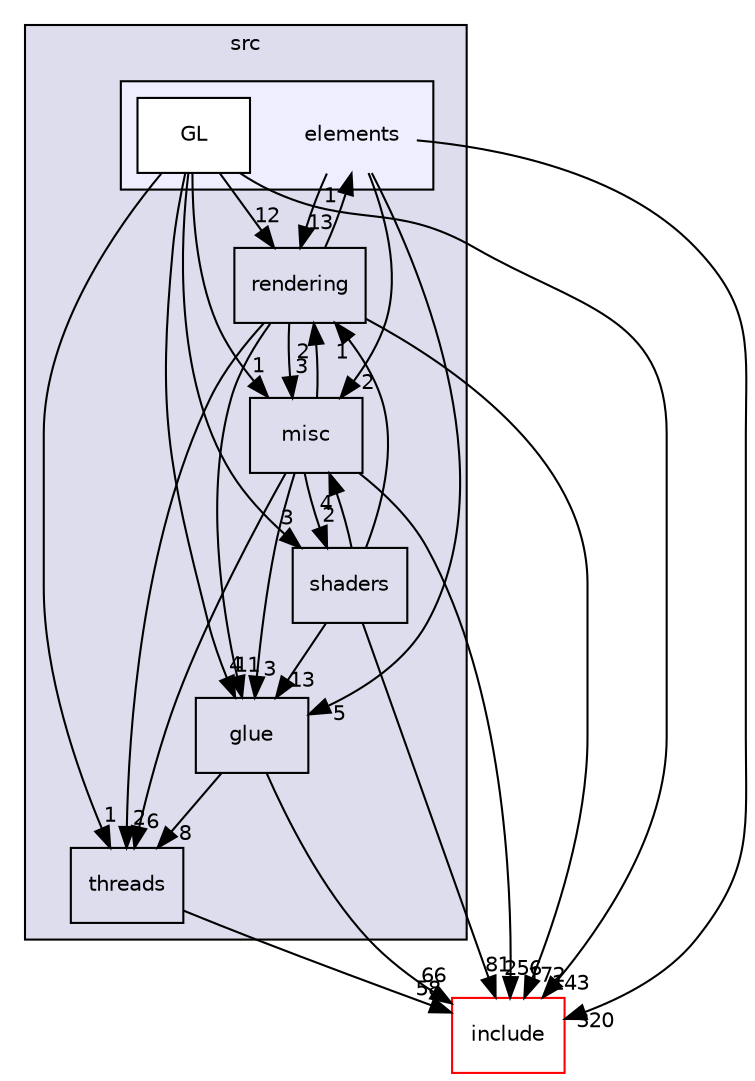 digraph "src/elements" {
  compound=true
  node [ fontsize="10", fontname="Helvetica"];
  edge [ labelfontsize="10", labelfontname="Helvetica"];
  subgraph clusterdir_68267d1309a1af8e8297ef4c3efbcdba {
    graph [ bgcolor="#ddddee", pencolor="black", label="src" fontname="Helvetica", fontsize="10", URL="dir_68267d1309a1af8e8297ef4c3efbcdba.html"]
  dir_1243271318b2b38807a3b1d2ca08dd72 [shape=box label="rendering" URL="dir_1243271318b2b38807a3b1d2ca08dd72.html"];
  dir_88826aa2a10e1882b573f502bc7f4b55 [shape=box label="misc" URL="dir_88826aa2a10e1882b573f502bc7f4b55.html"];
  dir_f2bd59bdb8f75ec501a29f05f69524a3 [shape=box label="glue" URL="dir_f2bd59bdb8f75ec501a29f05f69524a3.html"];
  dir_3454632d1a606e9a309cdaae2c26d5ae [shape=box label="threads" URL="dir_3454632d1a606e9a309cdaae2c26d5ae.html"];
  dir_0a4b4be470ccb3aa51643a03ee90aa9a [shape=box label="shaders" URL="dir_0a4b4be470ccb3aa51643a03ee90aa9a.html"];
  subgraph clusterdir_b2470cdf236b10787c6012057be7848d {
    graph [ bgcolor="#eeeeff", pencolor="black", label="" URL="dir_b2470cdf236b10787c6012057be7848d.html"];
    dir_b2470cdf236b10787c6012057be7848d [shape=plaintext label="elements"];
  dir_30e6e27e6d51b27ebb9851e31ff4928b [shape=box label="GL" fillcolor="white" style="filled" URL="dir_30e6e27e6d51b27ebb9851e31ff4928b.html"];
  }
  }
  dir_d44c64559bbebec7f509842c48db8b23 [shape=box label="include" fillcolor="white" style="filled" color="red" URL="dir_d44c64559bbebec7f509842c48db8b23.html"];
  dir_1243271318b2b38807a3b1d2ca08dd72->dir_3454632d1a606e9a309cdaae2c26d5ae [headlabel="2", labeldistance=1.5 headhref="dir_000077_000062.html"];
  dir_1243271318b2b38807a3b1d2ca08dd72->dir_88826aa2a10e1882b573f502bc7f4b55 [headlabel="3", labeldistance=1.5 headhref="dir_000077_000070.html"];
  dir_1243271318b2b38807a3b1d2ca08dd72->dir_b2470cdf236b10787c6012057be7848d [headlabel="1", labeldistance=1.5 headhref="dir_000077_000055.html"];
  dir_1243271318b2b38807a3b1d2ca08dd72->dir_d44c64559bbebec7f509842c48db8b23 [headlabel="172", labeldistance=1.5 headhref="dir_000077_000000.html"];
  dir_1243271318b2b38807a3b1d2ca08dd72->dir_f2bd59bdb8f75ec501a29f05f69524a3 [headlabel="11", labeldistance=1.5 headhref="dir_000077_000063.html"];
  dir_0a4b4be470ccb3aa51643a03ee90aa9a->dir_1243271318b2b38807a3b1d2ca08dd72 [headlabel="1", labeldistance=1.5 headhref="dir_000080_000077.html"];
  dir_0a4b4be470ccb3aa51643a03ee90aa9a->dir_88826aa2a10e1882b573f502bc7f4b55 [headlabel="4", labeldistance=1.5 headhref="dir_000080_000070.html"];
  dir_0a4b4be470ccb3aa51643a03ee90aa9a->dir_d44c64559bbebec7f509842c48db8b23 [headlabel="81", labeldistance=1.5 headhref="dir_000080_000000.html"];
  dir_0a4b4be470ccb3aa51643a03ee90aa9a->dir_f2bd59bdb8f75ec501a29f05f69524a3 [headlabel="13", labeldistance=1.5 headhref="dir_000080_000063.html"];
  dir_3454632d1a606e9a309cdaae2c26d5ae->dir_d44c64559bbebec7f509842c48db8b23 [headlabel="58", labeldistance=1.5 headhref="dir_000062_000000.html"];
  dir_30e6e27e6d51b27ebb9851e31ff4928b->dir_0a4b4be470ccb3aa51643a03ee90aa9a [headlabel="3", labeldistance=1.5 headhref="dir_000056_000080.html"];
  dir_30e6e27e6d51b27ebb9851e31ff4928b->dir_1243271318b2b38807a3b1d2ca08dd72 [headlabel="12", labeldistance=1.5 headhref="dir_000056_000077.html"];
  dir_30e6e27e6d51b27ebb9851e31ff4928b->dir_3454632d1a606e9a309cdaae2c26d5ae [headlabel="1", labeldistance=1.5 headhref="dir_000056_000062.html"];
  dir_30e6e27e6d51b27ebb9851e31ff4928b->dir_88826aa2a10e1882b573f502bc7f4b55 [headlabel="1", labeldistance=1.5 headhref="dir_000056_000070.html"];
  dir_30e6e27e6d51b27ebb9851e31ff4928b->dir_d44c64559bbebec7f509842c48db8b23 [headlabel="143", labeldistance=1.5 headhref="dir_000056_000000.html"];
  dir_30e6e27e6d51b27ebb9851e31ff4928b->dir_f2bd59bdb8f75ec501a29f05f69524a3 [headlabel="4", labeldistance=1.5 headhref="dir_000056_000063.html"];
  dir_b2470cdf236b10787c6012057be7848d->dir_1243271318b2b38807a3b1d2ca08dd72 [headlabel="13", labeldistance=1.5 headhref="dir_000055_000077.html"];
  dir_b2470cdf236b10787c6012057be7848d->dir_88826aa2a10e1882b573f502bc7f4b55 [headlabel="2", labeldistance=1.5 headhref="dir_000055_000070.html"];
  dir_b2470cdf236b10787c6012057be7848d->dir_d44c64559bbebec7f509842c48db8b23 [headlabel="320", labeldistance=1.5 headhref="dir_000055_000000.html"];
  dir_b2470cdf236b10787c6012057be7848d->dir_f2bd59bdb8f75ec501a29f05f69524a3 [headlabel="5", labeldistance=1.5 headhref="dir_000055_000063.html"];
  dir_f2bd59bdb8f75ec501a29f05f69524a3->dir_3454632d1a606e9a309cdaae2c26d5ae [headlabel="8", labeldistance=1.5 headhref="dir_000063_000062.html"];
  dir_f2bd59bdb8f75ec501a29f05f69524a3->dir_d44c64559bbebec7f509842c48db8b23 [headlabel="66", labeldistance=1.5 headhref="dir_000063_000000.html"];
  dir_88826aa2a10e1882b573f502bc7f4b55->dir_0a4b4be470ccb3aa51643a03ee90aa9a [headlabel="2", labeldistance=1.5 headhref="dir_000070_000080.html"];
  dir_88826aa2a10e1882b573f502bc7f4b55->dir_1243271318b2b38807a3b1d2ca08dd72 [headlabel="2", labeldistance=1.5 headhref="dir_000070_000077.html"];
  dir_88826aa2a10e1882b573f502bc7f4b55->dir_3454632d1a606e9a309cdaae2c26d5ae [headlabel="6", labeldistance=1.5 headhref="dir_000070_000062.html"];
  dir_88826aa2a10e1882b573f502bc7f4b55->dir_d44c64559bbebec7f509842c48db8b23 [headlabel="256", labeldistance=1.5 headhref="dir_000070_000000.html"];
  dir_88826aa2a10e1882b573f502bc7f4b55->dir_f2bd59bdb8f75ec501a29f05f69524a3 [headlabel="3", labeldistance=1.5 headhref="dir_000070_000063.html"];
}
